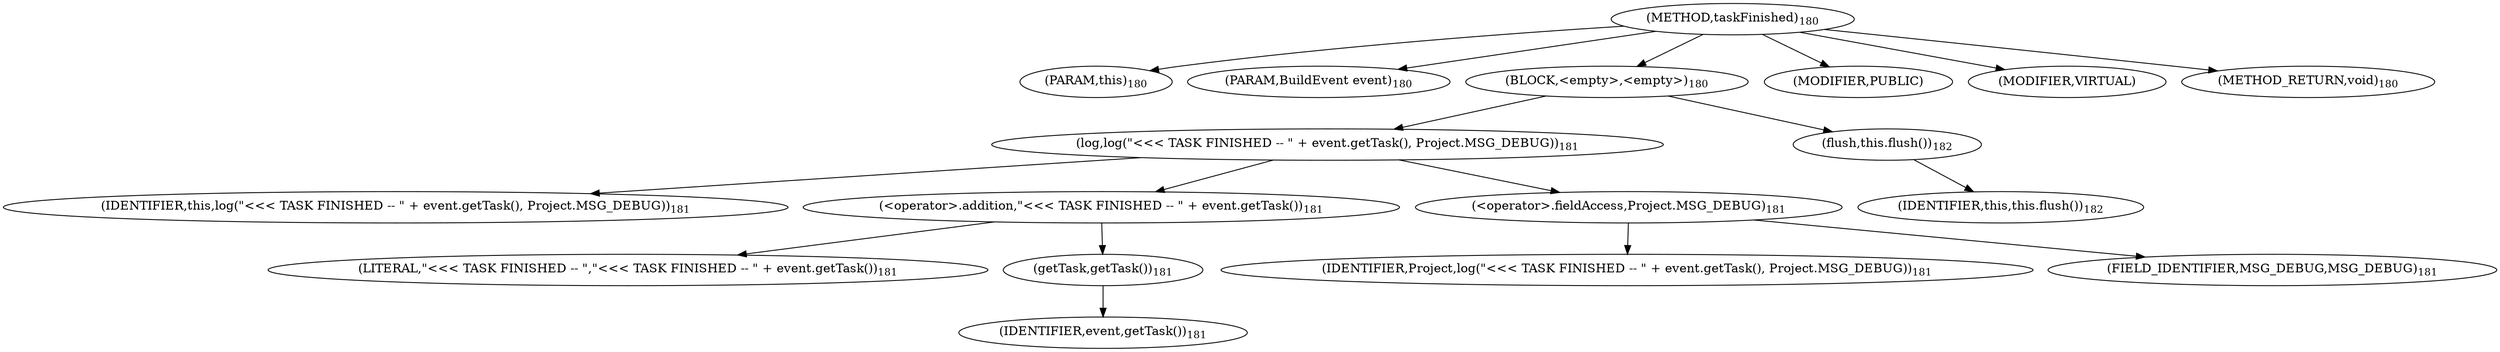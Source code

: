 digraph "taskFinished" {  
"351" [label = <(METHOD,taskFinished)<SUB>180</SUB>> ]
"22" [label = <(PARAM,this)<SUB>180</SUB>> ]
"352" [label = <(PARAM,BuildEvent event)<SUB>180</SUB>> ]
"353" [label = <(BLOCK,&lt;empty&gt;,&lt;empty&gt;)<SUB>180</SUB>> ]
"354" [label = <(log,log(&quot;&lt;&lt;&lt; TASK FINISHED -- &quot; + event.getTask(), Project.MSG_DEBUG))<SUB>181</SUB>> ]
"21" [label = <(IDENTIFIER,this,log(&quot;&lt;&lt;&lt; TASK FINISHED -- &quot; + event.getTask(), Project.MSG_DEBUG))<SUB>181</SUB>> ]
"355" [label = <(&lt;operator&gt;.addition,&quot;&lt;&lt;&lt; TASK FINISHED -- &quot; + event.getTask())<SUB>181</SUB>> ]
"356" [label = <(LITERAL,&quot;&lt;&lt;&lt; TASK FINISHED -- &quot;,&quot;&lt;&lt;&lt; TASK FINISHED -- &quot; + event.getTask())<SUB>181</SUB>> ]
"357" [label = <(getTask,getTask())<SUB>181</SUB>> ]
"358" [label = <(IDENTIFIER,event,getTask())<SUB>181</SUB>> ]
"359" [label = <(&lt;operator&gt;.fieldAccess,Project.MSG_DEBUG)<SUB>181</SUB>> ]
"360" [label = <(IDENTIFIER,Project,log(&quot;&lt;&lt;&lt; TASK FINISHED -- &quot; + event.getTask(), Project.MSG_DEBUG))<SUB>181</SUB>> ]
"361" [label = <(FIELD_IDENTIFIER,MSG_DEBUG,MSG_DEBUG)<SUB>181</SUB>> ]
"362" [label = <(flush,this.flush())<SUB>182</SUB>> ]
"23" [label = <(IDENTIFIER,this,this.flush())<SUB>182</SUB>> ]
"363" [label = <(MODIFIER,PUBLIC)> ]
"364" [label = <(MODIFIER,VIRTUAL)> ]
"365" [label = <(METHOD_RETURN,void)<SUB>180</SUB>> ]
  "351" -> "22" 
  "351" -> "352" 
  "351" -> "353" 
  "351" -> "363" 
  "351" -> "364" 
  "351" -> "365" 
  "353" -> "354" 
  "353" -> "362" 
  "354" -> "21" 
  "354" -> "355" 
  "354" -> "359" 
  "355" -> "356" 
  "355" -> "357" 
  "357" -> "358" 
  "359" -> "360" 
  "359" -> "361" 
  "362" -> "23" 
}
